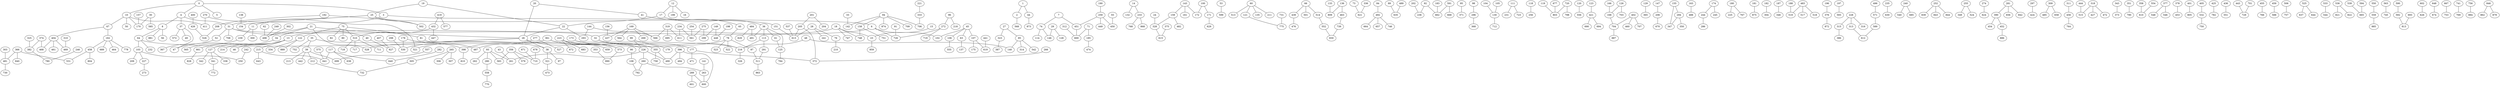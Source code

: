 graph G {
   8 -- 64
   8 -- 56
   8 -- 881
   64 -- 232
   64 -- 216
   64 -- 103
   0 -- 3
   0 -- 4
   0 -- 5
   0 -- 10
   1 -- 2
   1 -- 44
   2 -- 568
   3 -- 6
   3 -- 11
   4 -- 8
   4 -- 31
   4 -- 37
   6 -- 13
   6 -- 726
   6 -- 102
   7 -- 74
   7 -- 451
   10 -- 170
   10 -- 50
   10 -- 411
   10 -- 67
   11 -- 239
   11 -- 300
   12 -- 16
   12 -- 17
   12 -- 199
   13 -- 214
   13 -- 46
   13 -- 215
   13 -- 127
   13 -- 47
   14 -- 132
   14 -- 233
   15 -- 23
   17 -- 36
   17 -- 22
   18 -- 23
   18 -- 32
   18 -- 747
   18 -- 748
   19 -- 22
   19 -- 25
   20 -- 26
   20 -- 41
   21 -- 498
   21 -- 34
   21 -- 26
   21 -- 528
   22 -- 26
   22 -- 293
   23 -- 859
   24 -- 328
   25 -- 151
   25 -- 31
   25 -- 154
   25 -- 502
   26 -- 38
   26 -- 530
   26 -- 226
   26 -- 528
   27 -- 85
   27 -- 323
   28 -- 76
   28 -- 241
   28 -- 613
   29 -- 128
   29 -- 146
   30 -- 170
   30 -- 585
   31 -- 708
   31 -- 52
   31 -- 40
   31 -- 32
   32 -- 177
   32 -- 179
   33 -- 142
   34 -- 661
   35 -- 38
   35 -- 39
   35 -- 752
   36 -- 113
   36 -- 125
   36 -- 61
   36 -- 491
   37 -- 572
   37 -- 47
   37 -- 49
   38 -- 321
   38 -- 97
   39 -- 699
   39 -- 212
   39 -- 213
   39 -- 442
   40 -- 627
   41 -- 65
   43 -- 261
   44 -- 873
   45 -- 63
   45 -- 106
   45 -- 102
   45 -- 107
   48 -- 140
   48 -- 216
   52 -- 367
   53 -- 599
   55 -- 450
   60 -- 513
   60 -- 121
   60 -- 135
   60 -- 211
   61 -- 125
   62 -- 498
   63 -- 137
   65 -- 78
   66 -- 439
   66 -- 501
   66 -- 514
   67 -- 162
   67 -- 404
   71 -- 185
   71 -- 669
   73 -- 621
   74 -- 146
   74 -- 114
   75 -- 80
   75 -- 81
   75 -- 122
   75 -- 82
   75 -- 510
   76 -- 210
   78 -- 521
   78 -- 87
   78 -- 522
   78 -- 523
   81 -- 487
   84 -- 492
   85 -- 140
   85 -- 314
   85 -- 542
   87 -- 511
   89 -- 635
   90 -- 108
   91 -- 726
   92 -- 236
   92 -- 662
   93 -- 262
   93 -- 261
   93 -- 280
   93 -- 583
   94 -- 158
   94 -- 142
   94 -- 709
   94 -- 874
   94 -- 706
   95 -- 371
   96 -- 218
   96 -- 272
   98 -- 296
   99 -- 216
   99 -- 226
   100 -- 171
   100 -- 172
   103 -- 209
   103 -- 227
   103 -- 250
   104 -- 130
   105 -- 130
   106 -- 555
   107 -- 175
   107 -- 619
   108 -- 792
   111 -- 231
   111 -- 723
   113 -- 216
   113 -- 291
   117 -- 640
   117 -- 638
   117 -- 641
   118 -- 256
   119 -- 803
   120 -- 556
   121 -- 775
   122 -- 334
   122 -- 889
   123 -- 421
   125 -- 784
   126 -- 168
   126 -- 703
   127 -- 341
   127 -- 338
   127 -- 342
   129 -- 365
   130 -- 712
   133 -- 809
   136 -- 463
   136 -- 809
   138 -- 154
   141 -- 263
   143 -- 159
   143 -- 161
   143 -- 172
   144 -- 293
   144 -- 566
   147 -- 206
   149 -- 299
   149 -- 448
   151 -- 613
   155 -- 294
   155 -- 347
   156 -- 437
   157 -- 170
   158 -- 751
   158 -- 748
   159 -- 328
   159 -- 482
   162 -- 464
   162 -- 778
   162 -- 458
   162 -- 689
   163 -- 488
   166 -- 168
   168 -- 704
   169 -- 437
   169 -- 269
   169 -- 564
   169 -- 566
   171 -- 629
   173 -- 355
   174 -- 244
   174 -- 245
   177 -- 372
   177 -- 471
   178 -- 398
   178 -- 530
   180 -- 225
   180 -- 767
   181 -- 875
   182 -- 304
   183 -- 662
   185 -- 474
   187 -- 346
   188 -- 519
   190 -- 259
   192 -- 208
   192 -- 502
   196 -- 376
   197 -- 593
   198 -- 448
   201 -- 205
   201 -- 204
   202 -- 236
   205 -- 372
   205 -- 613
   206 -- 670
   208 -- 526
   212 -- 732
   215 -- 641
   215 -- 643
   216 -- 326
   221 -- 333
   223 -- 683
   223 -- 355
   223 -- 573
   223 -- 672
   226 -- 490
   226 -- 261
   226 -- 260
   227 -- 273
   228 -- 315
   228 -- 313
   228 -- 316
   233 -- 768
   233 -- 868
   234 -- 561
   234 -- 611
   235 -- 630
   239 -- 565
   240 -- 540
   240 -- 685
   242 -- 250
   244 -- 286
   246 -- 780
   249 -- 498
   252 -- 839
   252 -- 843
   252 -- 844
   254 -- 561
   255 -- 349
   255 -- 524
   259 -- 449
   259 -- 450
   259 -- 451
   260 -- 263
   260 -- 792
   263 -- 600
   265 -- 305
   265 -- 306
   265 -- 307
   266 -- 372
   270 -- 411
   270 -- 521
   272 -- 726
   272 -- 719
   274 -- 624
   275 -- 299
   275 -- 561
   277 -- 398
   277 -- 527
   280 -- 558
   281 -- 390
   281 -- 656
   281 -- 842
   282 -- 640
   289 -- 600
   289 -- 601
   291 -- 511
   294 -- 347
   294 -- 350
   296 -- 368
   297 -- 424
   298 -- 530
   302 -- 498
   303 -- 481
   305 -- 732
   309 -- 485
   309 -- 658
   310 -- 469
   311 -- 456
   312 -- 669
   313 -- 612
   315 -- 386
   318 -- 515
   318 -- 427
   318 -- 472
   319 -- 566
   319 -- 611
   319 -- 695
   321 -- 473
   323 -- 387
   325 -- 382
   328 -- 615
   333 -- 706
   336 -- 621
   341 -- 772
   343 -- 373
   351 -- 790
   353 -- 890
   355 -- 490
   355 -- 758
   356 -- 583
   356 -- 579
   356 -- 710
   358 -- 610
   361 -- 487
   361 -- 573
   361 -- 659
   366 -- 481
   366 -- 531
   366 -- 840
   374 -- 382
   374 -- 468
   375 -- 615
   376 -- 872
   377 -- 548
   377 -- 546
   378 -- 453
   382 -- 780
   390 -- 454
   390 -- 452
   396 -- 494
   396 -- 490
   396 -- 600
   398 -- 810
   400 -- 426
   401 -- 805
   402 -- 460
   402 -- 704
   402 -- 707
   404 -- 469
   404 -- 461
   404 -- 468
   405 -- 532
   407 -- 627
   419 -- 432
   419 -- 577
   421 -- 690
   421 -- 694
   425 -- 782
   426 -- 526
   432 -- 447
   432 -- 510
   436 -- 551
   439 -- 476
   441 -- 619
   443 -- 729
   444 -- 515
   451 -- 669
   452 -- 886
   455 -- 766
   456 -- 764
   458 -- 531
   458 -- 804
   459 -- 588
   463 -- 739
   481 -- 730
   483 -- 517
   483 -- 518
   483 -- 519
   484 -- 491
   484 -- 829
   489 -- 635
   492 -- 664
   492 -- 657
   492 -- 746
   496 -- 571
   506 -- 757
   510 -- 717
   510 -- 711
   510 -- 718
   511 -- 863
   514 -- 552
   525 -- 637
   525 -- 644
   532 -- 750
   533 -- 544
   536 -- 821
   536 -- 822
   537 -- 613
   539 -- 665
   550 -- 559
   552 -- 830
   554 -- 610
   557 -- 699
   558 -- 770
   559 -- 885
   563 -- 745
   571 -- 589
   573 -- 890
   575 -- 641
   589 -- 612
   590 -- 592
   591 -- 668
   591 -- 662
   592 -- 813
   594 -- 665
   602 -- 626
   648 -- 674
   661 -- 828
   667 -- 753
   671 -- 710
   677 -- 803
   678 -- 710
   693 -- 813
   701 -- 729
   704 -- 887
   720 -- 798
   720 -- 803
   731 -- 775
   739 -- 830
   741 -- 769
   756 -- 884
   846 -- 862
   846 -- 879
}
